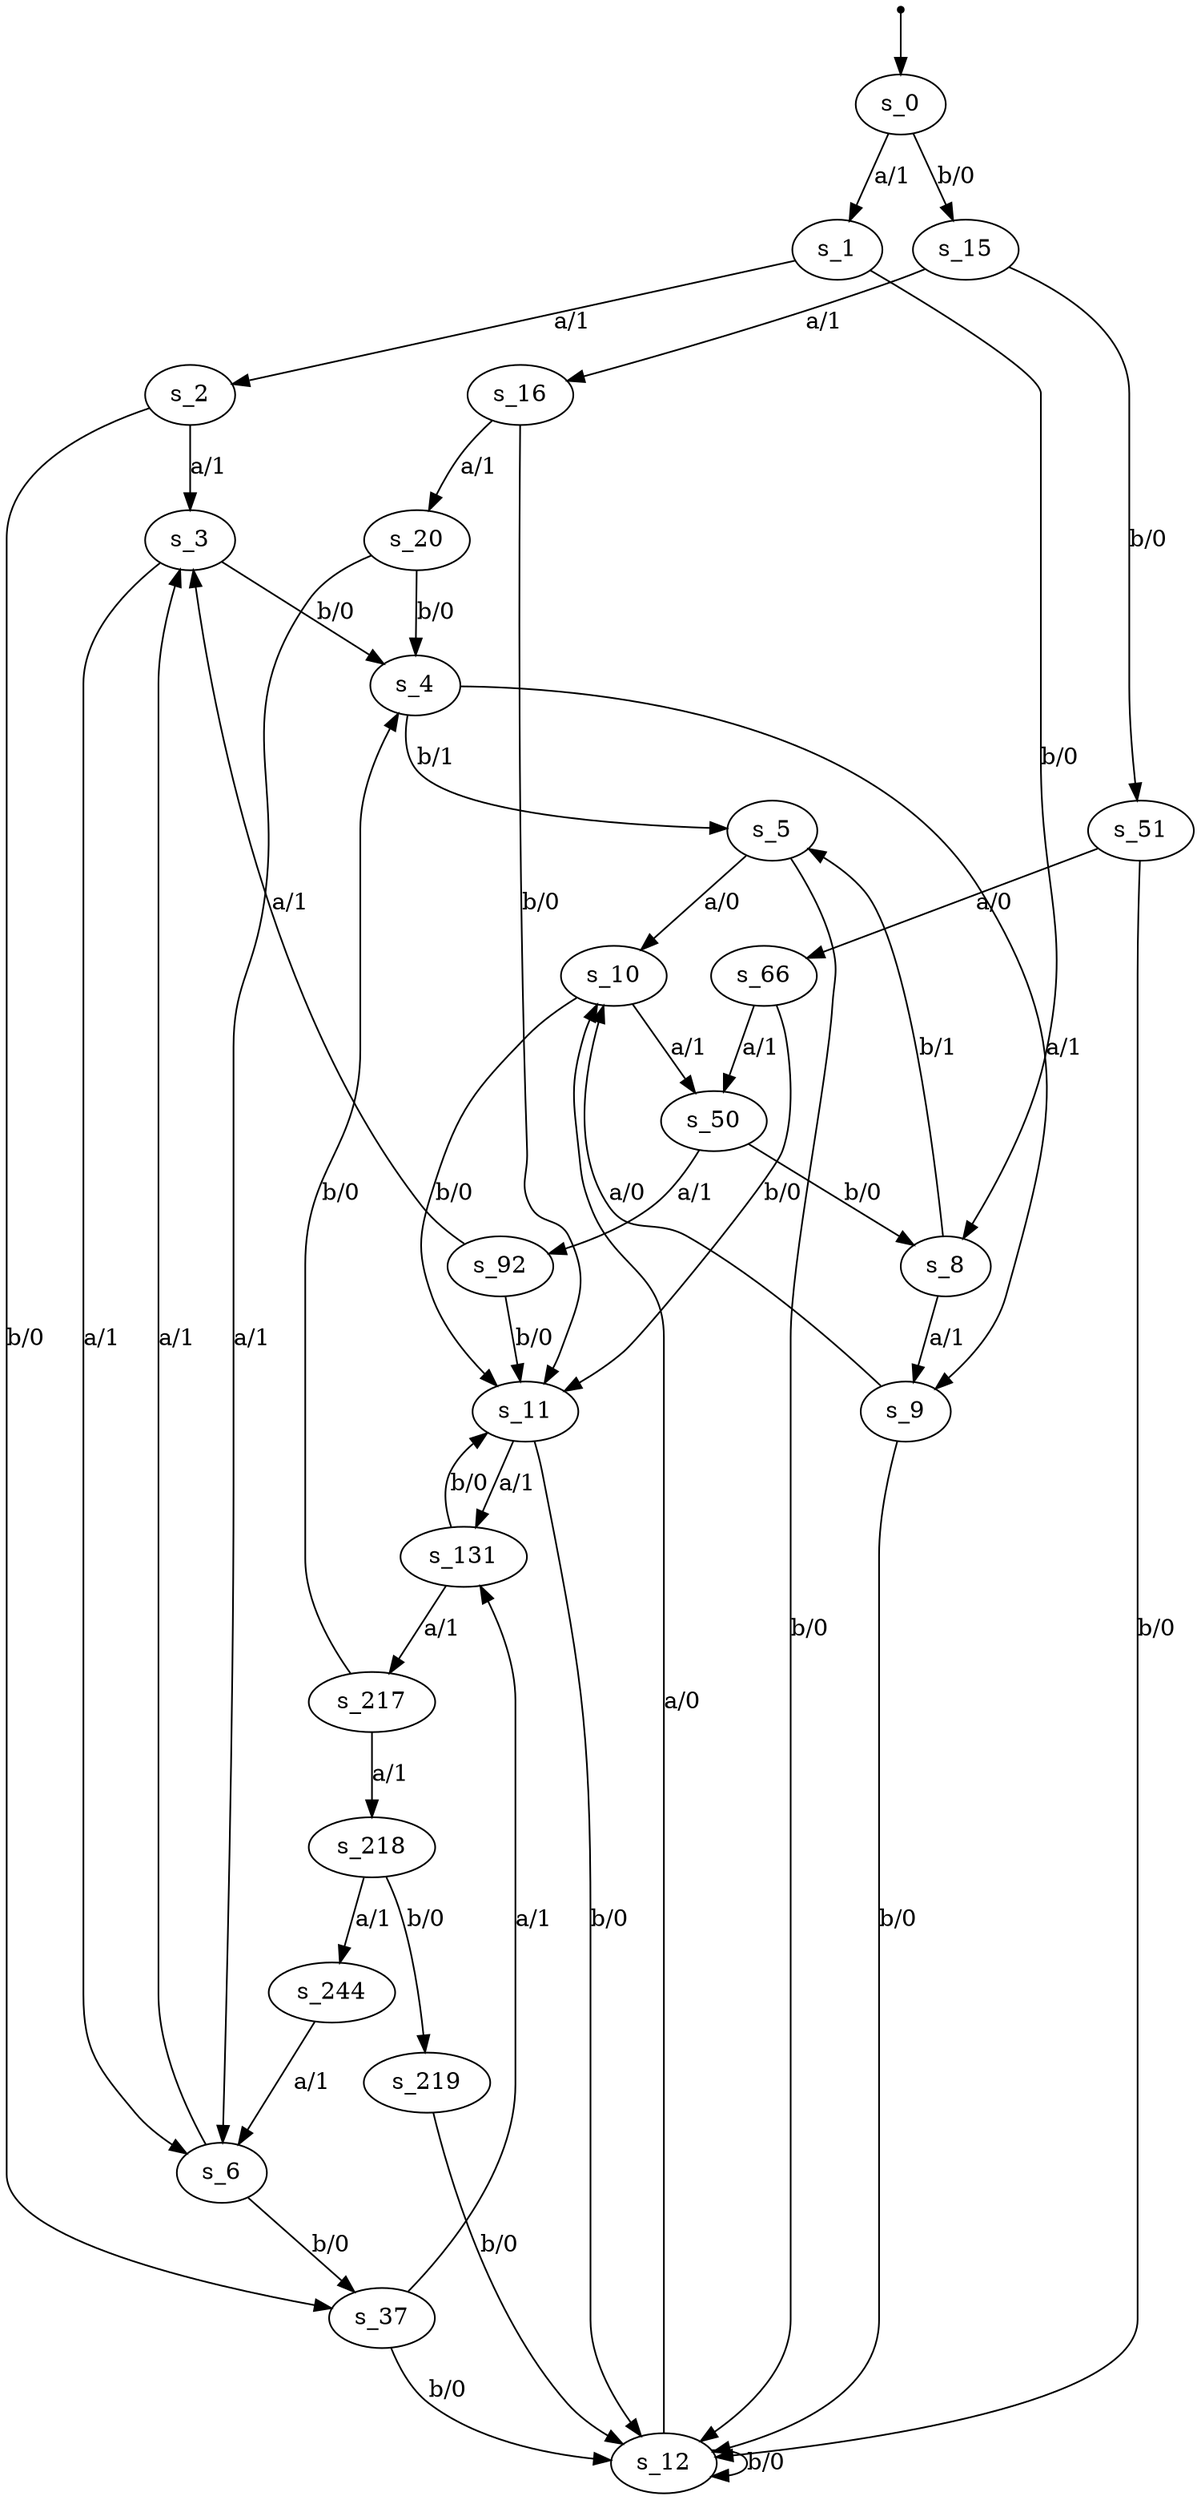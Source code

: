 digraph fsm {
	s_0 [root=true]
	s_1
	s_2
	s_3
	s_4
	s_5
	s_9
	s_10
	s_11
	s_6
	s_37
	s_131
	s_12
	s_50
	s_8
	s_217
	s_92
	s_15
	s_16
	s_20
	s_218
	s_244
	s_51
	s_66
	s_219
	qi [shape = point]
	qi -> s_0
	s_0 -> s_1 [label="a/1"]
	s_1 -> s_2 [label="a/1"]
	s_2 -> s_3 [label="a/1"]
	s_3 -> s_4 [label="b/0"]
	s_4 -> s_5 [label="b/1"]
	s_4 -> s_9 [label="a/1"]
	s_9 -> s_10 [label="a/0"]
	s_10 -> s_11 [label="b/0"]
	s_3 -> s_6 [label="a/1"]
	s_6 -> s_3 [label="a/1"]
	s_6 -> s_37 [label="b/0"]
	s_37 -> s_131 [label="a/1"]
	s_131 -> s_11 [label="b/0"]
	s_11 -> s_131 [label="a/1"]
	s_2 -> s_37 [label="b/0"]
	s_37 -> s_12 [label="b/0"]
	s_12 -> s_10 [label="a/0"]
	s_12 -> s_12 [label="b/0"]
	s_11 -> s_12 [label="b/0"]
	s_10 -> s_50 [label="a/1"]
	s_50 -> s_8 [label="b/0"]
	s_8 -> s_9 [label="a/1"]
	s_9 -> s_12 [label="b/0"]
	s_131 -> s_217 [label="a/1"]
	s_217 -> s_4 [label="b/0"]
	s_5 -> s_10 [label="a/0"]
	s_1 -> s_8 [label="b/0"]
	s_50 -> s_92 [label="a/1"]
	s_92 -> s_11 [label="b/0"]
	s_92 -> s_3 [label="a/1"]
	s_8 -> s_5 [label="b/1"]
	s_5 -> s_12 [label="b/0"]
	s_0 -> s_15 [label="b/0"]
	s_15 -> s_16 [label="a/1"]
	s_16 -> s_11 [label="b/0"]
	s_16 -> s_20 [label="a/1"]
	s_20 -> s_4 [label="b/0"]
	s_20 -> s_6 [label="a/1"]
	s_217 -> s_218 [label="a/1"]
	s_218 -> s_244 [label="a/1"]
	s_244 -> s_6 [label="a/1"]
	s_15 -> s_51 [label="b/0"]
	s_51 -> s_12 [label="b/0"]
	s_51 -> s_66 [label="a/0"]
	s_66 -> s_11 [label="b/0"]
	s_218 -> s_219 [label="b/0"]
	s_219 -> s_12 [label="b/0"]
	s_66 -> s_50 [label="a/1"]
}